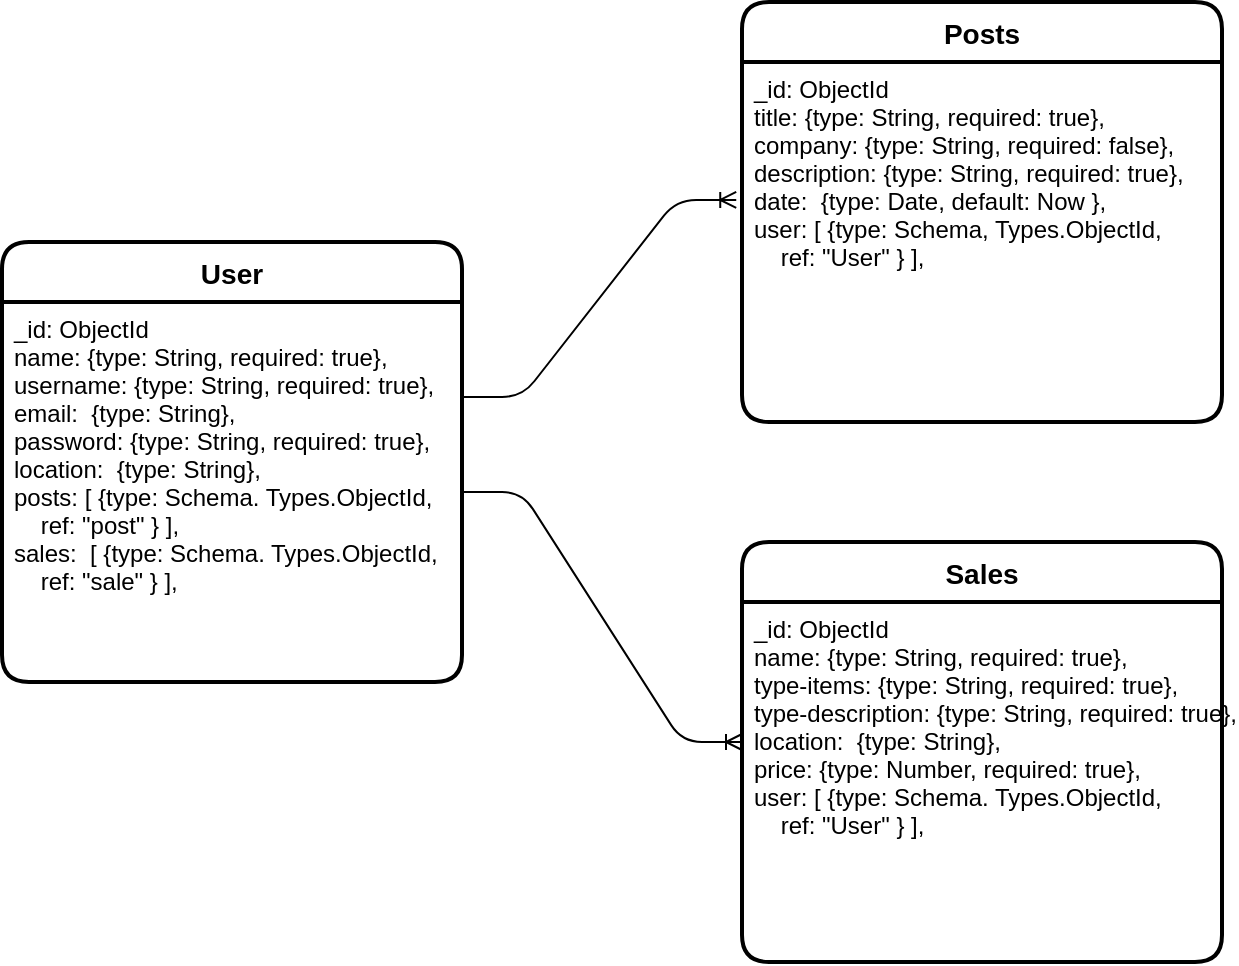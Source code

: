 <mxfile>
    <diagram id="p5LFxBPF5kpVAyfh1P8a" name="Page-1">
        <mxGraphModel dx="957" dy="569" grid="1" gridSize="10" guides="1" tooltips="1" connect="1" arrows="1" fold="1" page="1" pageScale="1" pageWidth="850" pageHeight="1100" math="0" shadow="0">
            <root>
                <mxCell id="0"/>
                <mxCell id="1" parent="0"/>
                <mxCell id="2" value="Sales" style="swimlane;childLayout=stackLayout;horizontal=1;startSize=30;horizontalStack=0;rounded=1;fontSize=14;fontStyle=1;strokeWidth=2;resizeParent=0;resizeLast=1;shadow=0;dashed=0;align=center;labelBackgroundColor=none;" vertex="1" parent="1">
                    <mxGeometry x="530" y="330" width="240" height="210" as="geometry"/>
                </mxCell>
                <mxCell id="3" value="_id: ObjectId&#10;name: {type: String, required: true},&#10;type-items: {type: String, required: true},&#10;type-description: {type: String, required: true},&#10;location:  {type: String},&#10;price: {type: Number, required: true},&#10;user: [ {type: Schema. Types.ObjectId,&#10;    ref: &quot;User&quot; } ]," style="align=left;strokeColor=none;fillColor=none;spacingLeft=4;fontSize=12;verticalAlign=top;resizable=0;rotatable=0;part=1;rounded=1;" vertex="1" parent="2">
                    <mxGeometry y="30" width="240" height="180" as="geometry"/>
                </mxCell>
                <mxCell id="4" value="User" style="swimlane;childLayout=stackLayout;horizontal=1;startSize=30;horizontalStack=0;rounded=1;fontSize=14;fontStyle=1;strokeWidth=2;resizeParent=0;resizeLast=1;shadow=0;dashed=0;align=center;" vertex="1" parent="1">
                    <mxGeometry x="160" y="180" width="230" height="220" as="geometry"/>
                </mxCell>
                <mxCell id="5" value="_id: ObjectId&#10;name: {type: String, required: true},&#10;username: {type: String, required: true},&#10;email:  {type: String},&#10;password: {type: String, required: true},&#10;location:  {type: String},&#10;posts: [ {type: Schema. Types.ObjectId, &#10;    ref: &quot;post&quot; } ],&#10;sales:  [ {type: Schema. Types.ObjectId,&#10;    ref: &quot;sale&quot; } ],&#10;" style="align=left;strokeColor=none;fillColor=none;spacingLeft=4;fontSize=12;verticalAlign=top;resizable=0;rotatable=0;part=1;rounded=1;" vertex="1" parent="4">
                    <mxGeometry y="30" width="230" height="190" as="geometry"/>
                </mxCell>
                <mxCell id="6" value="" style="edgeStyle=entityRelationEdgeStyle;fontSize=12;html=1;endArrow=ERoneToMany;rounded=1;entryX=-0.012;entryY=0.383;entryDx=0;entryDy=0;exitX=1;exitY=0.25;exitDx=0;exitDy=0;entryPerimeter=0;" edge="1" parent="1" source="5" target="9">
                    <mxGeometry width="100" height="100" relative="1" as="geometry">
                        <mxPoint x="330" y="310" as="sourcePoint"/>
                        <mxPoint x="520" y="160" as="targetPoint"/>
                    </mxGeometry>
                </mxCell>
                <mxCell id="7" value="" style="edgeStyle=entityRelationEdgeStyle;fontSize=12;html=1;endArrow=ERoneToMany;rounded=1;exitX=1;exitY=0.5;exitDx=0;exitDy=0;" edge="1" parent="1" source="5">
                    <mxGeometry width="100" height="100" relative="1" as="geometry">
                        <mxPoint x="230" y="400" as="sourcePoint"/>
                        <mxPoint x="530" y="430" as="targetPoint"/>
                    </mxGeometry>
                </mxCell>
                <mxCell id="8" value="Posts" style="swimlane;childLayout=stackLayout;horizontal=1;startSize=30;horizontalStack=0;rounded=1;fontSize=14;fontStyle=1;strokeWidth=2;resizeParent=0;resizeLast=1;shadow=0;dashed=0;align=center;" vertex="1" parent="1">
                    <mxGeometry x="530" y="60" width="240" height="210" as="geometry"/>
                </mxCell>
                <mxCell id="9" value="_id: ObjectId&#10;title: {type: String, required: true},&#10;company: {type: String, required: false},&#10;description: {type: String, required: true},&#10;date:  {type: Date, default: Now },&#10;user: [ {type: Schema, Types.ObjectId, &#10;    ref: &quot;User&quot; } ],&#10;" style="align=left;strokeColor=none;fillColor=none;spacingLeft=4;fontSize=12;verticalAlign=top;resizable=0;rotatable=0;part=1;rounded=1;" vertex="1" parent="8">
                    <mxGeometry y="30" width="240" height="180" as="geometry"/>
                </mxCell>
            </root>
        </mxGraphModel>
    </diagram>
</mxfile>